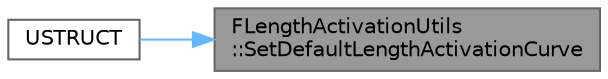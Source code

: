 digraph "FLengthActivationUtils::SetDefaultLengthActivationCurve"
{
 // INTERACTIVE_SVG=YES
 // LATEX_PDF_SIZE
  bgcolor="transparent";
  edge [fontname=Helvetica,fontsize=10,labelfontname=Helvetica,labelfontsize=10];
  node [fontname=Helvetica,fontsize=10,shape=box,height=0.2,width=0.4];
  rankdir="RL";
  Node1 [id="Node000001",label="FLengthActivationUtils\l::SetDefaultLengthActivationCurve",height=0.2,width=0.4,color="gray40", fillcolor="grey60", style="filled", fontcolor="black",tooltip="Sets a default linear (0,0) -> (1,1) curve."];
  Node1 -> Node2 [id="edge1_Node000001_Node000002",dir="back",color="steelblue1",style="solid",tooltip=" "];
  Node2 [id="Node000002",label="USTRUCT",height=0.2,width=0.4,color="grey40", fillcolor="white", style="filled",URL="$d2/d03/ChaosFleshComputeMuscleActivationNode_8h.html#a5107a569f883a5bd1425cc9d57b2d563",tooltip="Struct data structure to store per-muscle activation parameters."];
}
